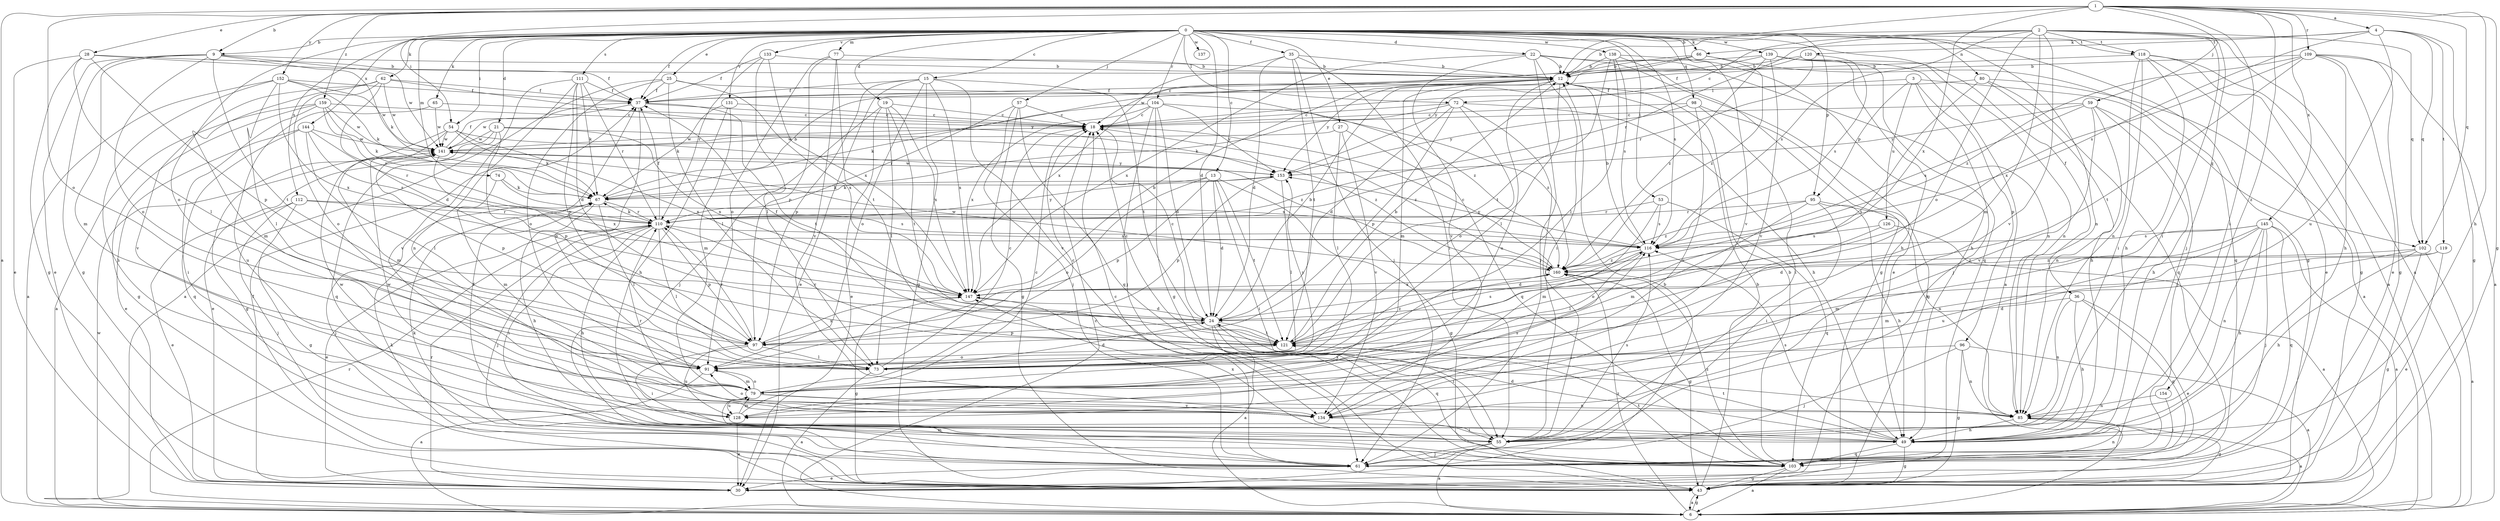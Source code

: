 strict digraph  {
0;
1;
2;
3;
4;
6;
9;
12;
13;
15;
18;
19;
21;
22;
24;
25;
27;
28;
30;
35;
36;
37;
43;
49;
53;
54;
55;
57;
59;
61;
62;
65;
66;
67;
72;
73;
74;
77;
79;
80;
85;
91;
95;
96;
97;
98;
102;
103;
104;
109;
110;
111;
112;
116;
118;
119;
120;
121;
126;
128;
131;
133;
134;
137;
138;
139;
141;
144;
145;
147;
152;
153;
154;
159;
160;
0 -> 9  [label=b];
0 -> 13  [label=c];
0 -> 15  [label=c];
0 -> 19  [label=d];
0 -> 21  [label=d];
0 -> 22  [label=d];
0 -> 24  [label=d];
0 -> 25  [label=e];
0 -> 27  [label=e];
0 -> 35  [label=f];
0 -> 36  [label=f];
0 -> 37  [label=f];
0 -> 43  [label=g];
0 -> 53  [label=i];
0 -> 54  [label=i];
0 -> 57  [label=j];
0 -> 62  [label=k];
0 -> 65  [label=k];
0 -> 66  [label=k];
0 -> 72  [label=l];
0 -> 74  [label=m];
0 -> 77  [label=m];
0 -> 80  [label=n];
0 -> 85  [label=n];
0 -> 91  [label=o];
0 -> 95  [label=p];
0 -> 98  [label=q];
0 -> 104  [label=r];
0 -> 111  [label=s];
0 -> 112  [label=s];
0 -> 116  [label=s];
0 -> 118  [label=t];
0 -> 131  [label=v];
0 -> 133  [label=v];
0 -> 134  [label=v];
0 -> 137  [label=w];
0 -> 138  [label=w];
0 -> 139  [label=w];
0 -> 144  [label=x];
1 -> 4  [label=a];
1 -> 6  [label=a];
1 -> 9  [label=b];
1 -> 12  [label=b];
1 -> 28  [label=e];
1 -> 43  [label=g];
1 -> 49  [label=h];
1 -> 54  [label=i];
1 -> 55  [label=i];
1 -> 59  [label=j];
1 -> 91  [label=o];
1 -> 102  [label=q];
1 -> 109  [label=r];
1 -> 145  [label=x];
1 -> 147  [label=x];
1 -> 152  [label=y];
1 -> 154  [label=z];
1 -> 159  [label=z];
2 -> 6  [label=a];
2 -> 12  [label=b];
2 -> 18  [label=c];
2 -> 55  [label=i];
2 -> 61  [label=j];
2 -> 79  [label=m];
2 -> 91  [label=o];
2 -> 102  [label=q];
2 -> 110  [label=r];
2 -> 116  [label=s];
2 -> 118  [label=t];
2 -> 134  [label=v];
3 -> 61  [label=j];
3 -> 72  [label=l];
3 -> 95  [label=p];
3 -> 96  [label=p];
3 -> 102  [label=q];
3 -> 126  [label=u];
4 -> 43  [label=g];
4 -> 66  [label=k];
4 -> 102  [label=q];
4 -> 116  [label=s];
4 -> 119  [label=t];
4 -> 120  [label=t];
4 -> 128  [label=u];
6 -> 18  [label=c];
6 -> 43  [label=g];
6 -> 110  [label=r];
6 -> 141  [label=w];
6 -> 160  [label=z];
9 -> 12  [label=b];
9 -> 30  [label=e];
9 -> 43  [label=g];
9 -> 67  [label=k];
9 -> 79  [label=m];
9 -> 91  [label=o];
9 -> 121  [label=t];
9 -> 141  [label=w];
12 -> 37  [label=f];
12 -> 73  [label=l];
12 -> 79  [label=m];
12 -> 128  [label=u];
12 -> 153  [label=y];
13 -> 24  [label=d];
13 -> 43  [label=g];
13 -> 55  [label=i];
13 -> 67  [label=k];
13 -> 91  [label=o];
13 -> 97  [label=p];
13 -> 121  [label=t];
15 -> 30  [label=e];
15 -> 37  [label=f];
15 -> 43  [label=g];
15 -> 91  [label=o];
15 -> 97  [label=p];
15 -> 121  [label=t];
15 -> 134  [label=v];
15 -> 147  [label=x];
18 -> 141  [label=w];
18 -> 160  [label=z];
19 -> 18  [label=c];
19 -> 30  [label=e];
19 -> 61  [label=j];
19 -> 73  [label=l];
19 -> 121  [label=t];
19 -> 147  [label=x];
21 -> 30  [label=e];
21 -> 97  [label=p];
21 -> 103  [label=q];
21 -> 141  [label=w];
21 -> 147  [label=x];
21 -> 160  [label=z];
22 -> 12  [label=b];
22 -> 49  [label=h];
22 -> 55  [label=i];
22 -> 61  [label=j];
22 -> 85  [label=n];
22 -> 134  [label=v];
22 -> 147  [label=x];
24 -> 6  [label=a];
24 -> 12  [label=b];
24 -> 18  [label=c];
24 -> 37  [label=f];
24 -> 55  [label=i];
24 -> 97  [label=p];
24 -> 103  [label=q];
24 -> 121  [label=t];
25 -> 6  [label=a];
25 -> 37  [label=f];
25 -> 73  [label=l];
25 -> 91  [label=o];
25 -> 147  [label=x];
25 -> 160  [label=z];
27 -> 73  [label=l];
27 -> 103  [label=q];
27 -> 134  [label=v];
27 -> 141  [label=w];
28 -> 12  [label=b];
28 -> 30  [label=e];
28 -> 37  [label=f];
28 -> 43  [label=g];
28 -> 73  [label=l];
28 -> 97  [label=p];
30 -> 12  [label=b];
30 -> 37  [label=f];
30 -> 110  [label=r];
35 -> 12  [label=b];
35 -> 24  [label=d];
35 -> 55  [label=i];
35 -> 61  [label=j];
35 -> 121  [label=t];
35 -> 147  [label=x];
36 -> 24  [label=d];
36 -> 30  [label=e];
36 -> 49  [label=h];
36 -> 85  [label=n];
36 -> 103  [label=q];
37 -> 18  [label=c];
37 -> 91  [label=o];
37 -> 121  [label=t];
37 -> 141  [label=w];
43 -> 6  [label=a];
43 -> 12  [label=b];
43 -> 67  [label=k];
49 -> 24  [label=d];
49 -> 43  [label=g];
49 -> 103  [label=q];
49 -> 116  [label=s];
49 -> 121  [label=t];
53 -> 79  [label=m];
53 -> 103  [label=q];
53 -> 110  [label=r];
53 -> 116  [label=s];
54 -> 43  [label=g];
54 -> 67  [label=k];
54 -> 79  [label=m];
54 -> 141  [label=w];
54 -> 147  [label=x];
54 -> 160  [label=z];
55 -> 6  [label=a];
55 -> 61  [label=j];
55 -> 116  [label=s];
55 -> 147  [label=x];
57 -> 18  [label=c];
57 -> 43  [label=g];
57 -> 61  [label=j];
57 -> 103  [label=q];
57 -> 110  [label=r];
59 -> 18  [label=c];
59 -> 49  [label=h];
59 -> 61  [label=j];
59 -> 85  [label=n];
59 -> 116  [label=s];
59 -> 134  [label=v];
59 -> 153  [label=y];
61 -> 18  [label=c];
61 -> 30  [label=e];
61 -> 67  [label=k];
61 -> 79  [label=m];
62 -> 24  [label=d];
62 -> 37  [label=f];
62 -> 79  [label=m];
62 -> 91  [label=o];
62 -> 134  [label=v];
62 -> 141  [label=w];
62 -> 153  [label=y];
65 -> 18  [label=c];
65 -> 128  [label=u];
65 -> 141  [label=w];
66 -> 12  [label=b];
66 -> 103  [label=q];
66 -> 141  [label=w];
66 -> 153  [label=y];
66 -> 160  [label=z];
67 -> 12  [label=b];
67 -> 49  [label=h];
67 -> 61  [label=j];
67 -> 73  [label=l];
67 -> 110  [label=r];
72 -> 18  [label=c];
72 -> 24  [label=d];
72 -> 49  [label=h];
72 -> 55  [label=i];
72 -> 67  [label=k];
72 -> 91  [label=o];
72 -> 97  [label=p];
73 -> 6  [label=a];
73 -> 18  [label=c];
73 -> 24  [label=d];
73 -> 153  [label=y];
74 -> 67  [label=k];
74 -> 79  [label=m];
74 -> 116  [label=s];
77 -> 12  [label=b];
77 -> 91  [label=o];
77 -> 97  [label=p];
77 -> 121  [label=t];
77 -> 134  [label=v];
79 -> 18  [label=c];
79 -> 85  [label=n];
79 -> 91  [label=o];
79 -> 128  [label=u];
79 -> 134  [label=v];
80 -> 6  [label=a];
80 -> 37  [label=f];
80 -> 49  [label=h];
80 -> 103  [label=q];
80 -> 121  [label=t];
85 -> 6  [label=a];
85 -> 43  [label=g];
85 -> 49  [label=h];
85 -> 147  [label=x];
91 -> 6  [label=a];
91 -> 79  [label=m];
95 -> 49  [label=h];
95 -> 55  [label=i];
95 -> 79  [label=m];
95 -> 85  [label=n];
95 -> 110  [label=r];
95 -> 160  [label=z];
96 -> 6  [label=a];
96 -> 43  [label=g];
96 -> 61  [label=j];
96 -> 73  [label=l];
96 -> 85  [label=n];
97 -> 55  [label=i];
97 -> 73  [label=l];
97 -> 110  [label=r];
97 -> 128  [label=u];
97 -> 147  [label=x];
98 -> 18  [label=c];
98 -> 43  [label=g];
98 -> 55  [label=i];
98 -> 134  [label=v];
98 -> 153  [label=y];
102 -> 6  [label=a];
102 -> 43  [label=g];
102 -> 49  [label=h];
102 -> 79  [label=m];
102 -> 160  [label=z];
103 -> 6  [label=a];
103 -> 12  [label=b];
103 -> 37  [label=f];
103 -> 43  [label=g];
103 -> 85  [label=n];
103 -> 121  [label=t];
103 -> 160  [label=z];
104 -> 18  [label=c];
104 -> 24  [label=d];
104 -> 43  [label=g];
104 -> 61  [label=j];
104 -> 67  [label=k];
104 -> 147  [label=x];
104 -> 153  [label=y];
104 -> 160  [label=z];
109 -> 6  [label=a];
109 -> 12  [label=b];
109 -> 30  [label=e];
109 -> 43  [label=g];
109 -> 49  [label=h];
109 -> 121  [label=t];
109 -> 147  [label=x];
109 -> 160  [label=z];
110 -> 30  [label=e];
110 -> 37  [label=f];
110 -> 49  [label=h];
110 -> 55  [label=i];
110 -> 61  [label=j];
110 -> 67  [label=k];
110 -> 73  [label=l];
110 -> 97  [label=p];
110 -> 116  [label=s];
110 -> 153  [label=y];
111 -> 24  [label=d];
111 -> 37  [label=f];
111 -> 67  [label=k];
111 -> 85  [label=n];
111 -> 97  [label=p];
111 -> 110  [label=r];
111 -> 134  [label=v];
112 -> 30  [label=e];
112 -> 43  [label=g];
112 -> 61  [label=j];
112 -> 110  [label=r];
112 -> 116  [label=s];
116 -> 12  [label=b];
116 -> 24  [label=d];
116 -> 73  [label=l];
116 -> 153  [label=y];
116 -> 160  [label=z];
118 -> 6  [label=a];
118 -> 12  [label=b];
118 -> 30  [label=e];
118 -> 43  [label=g];
118 -> 49  [label=h];
118 -> 55  [label=i];
118 -> 85  [label=n];
119 -> 30  [label=e];
119 -> 121  [label=t];
119 -> 160  [label=z];
120 -> 12  [label=b];
120 -> 37  [label=f];
120 -> 110  [label=r];
120 -> 116  [label=s];
121 -> 12  [label=b];
121 -> 18  [label=c];
121 -> 91  [label=o];
121 -> 110  [label=r];
121 -> 116  [label=s];
121 -> 160  [label=z];
126 -> 6  [label=a];
126 -> 91  [label=o];
126 -> 116  [label=s];
128 -> 18  [label=c];
128 -> 30  [label=e];
128 -> 79  [label=m];
128 -> 116  [label=s];
128 -> 141  [label=w];
131 -> 18  [label=c];
131 -> 49  [label=h];
131 -> 67  [label=k];
131 -> 79  [label=m];
133 -> 12  [label=b];
133 -> 37  [label=f];
133 -> 73  [label=l];
133 -> 110  [label=r];
133 -> 147  [label=x];
134 -> 55  [label=i];
134 -> 91  [label=o];
134 -> 110  [label=r];
134 -> 141  [label=w];
138 -> 12  [label=b];
138 -> 43  [label=g];
138 -> 49  [label=h];
138 -> 73  [label=l];
138 -> 116  [label=s];
138 -> 121  [label=t];
139 -> 6  [label=a];
139 -> 12  [label=b];
139 -> 18  [label=c];
139 -> 30  [label=e];
139 -> 85  [label=n];
139 -> 103  [label=q];
139 -> 134  [label=v];
139 -> 160  [label=z];
141 -> 37  [label=f];
141 -> 97  [label=p];
141 -> 147  [label=x];
141 -> 153  [label=y];
144 -> 30  [label=e];
144 -> 73  [label=l];
144 -> 103  [label=q];
144 -> 110  [label=r];
144 -> 116  [label=s];
144 -> 141  [label=w];
145 -> 6  [label=a];
145 -> 24  [label=d];
145 -> 49  [label=h];
145 -> 61  [label=j];
145 -> 79  [label=m];
145 -> 85  [label=n];
145 -> 103  [label=q];
145 -> 116  [label=s];
145 -> 128  [label=u];
147 -> 12  [label=b];
147 -> 24  [label=d];
147 -> 43  [label=g];
152 -> 6  [label=a];
152 -> 37  [label=f];
152 -> 49  [label=h];
152 -> 67  [label=k];
152 -> 73  [label=l];
152 -> 141  [label=w];
152 -> 147  [label=x];
153 -> 67  [label=k];
153 -> 73  [label=l];
153 -> 97  [label=p];
153 -> 141  [label=w];
154 -> 61  [label=j];
154 -> 85  [label=n];
159 -> 6  [label=a];
159 -> 18  [label=c];
159 -> 43  [label=g];
159 -> 55  [label=i];
159 -> 67  [label=k];
159 -> 110  [label=r];
159 -> 141  [label=w];
160 -> 18  [label=c];
160 -> 43  [label=g];
160 -> 141  [label=w];
160 -> 147  [label=x];
}
